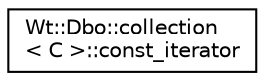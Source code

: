 digraph "Graphical Class Hierarchy"
{
 // LATEX_PDF_SIZE
  edge [fontname="Helvetica",fontsize="10",labelfontname="Helvetica",labelfontsize="10"];
  node [fontname="Helvetica",fontsize="10",shape=record];
  rankdir="LR";
  Node0 [label="Wt::Dbo::collection\l\< C \>::const_iterator",height=0.2,width=0.4,color="black", fillcolor="white", style="filled",URL="$classWt_1_1Dbo_1_1collection_1_1const__iterator.html",tooltip="Const Iterator."];
}
